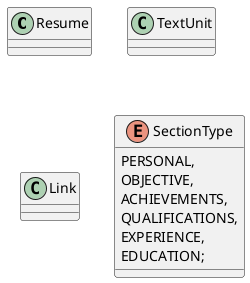 @startuml
'https://plantuml.com/class-diagram

class Resume
class TextUnit
class Link


enum SectionType {
    PERSONAL,
    OBJECTIVE,
    ACHIEVEMENTS,
    QUALIFICATIONS,
    EXPERIENCE,
    EDUCATION;
}

@enduml